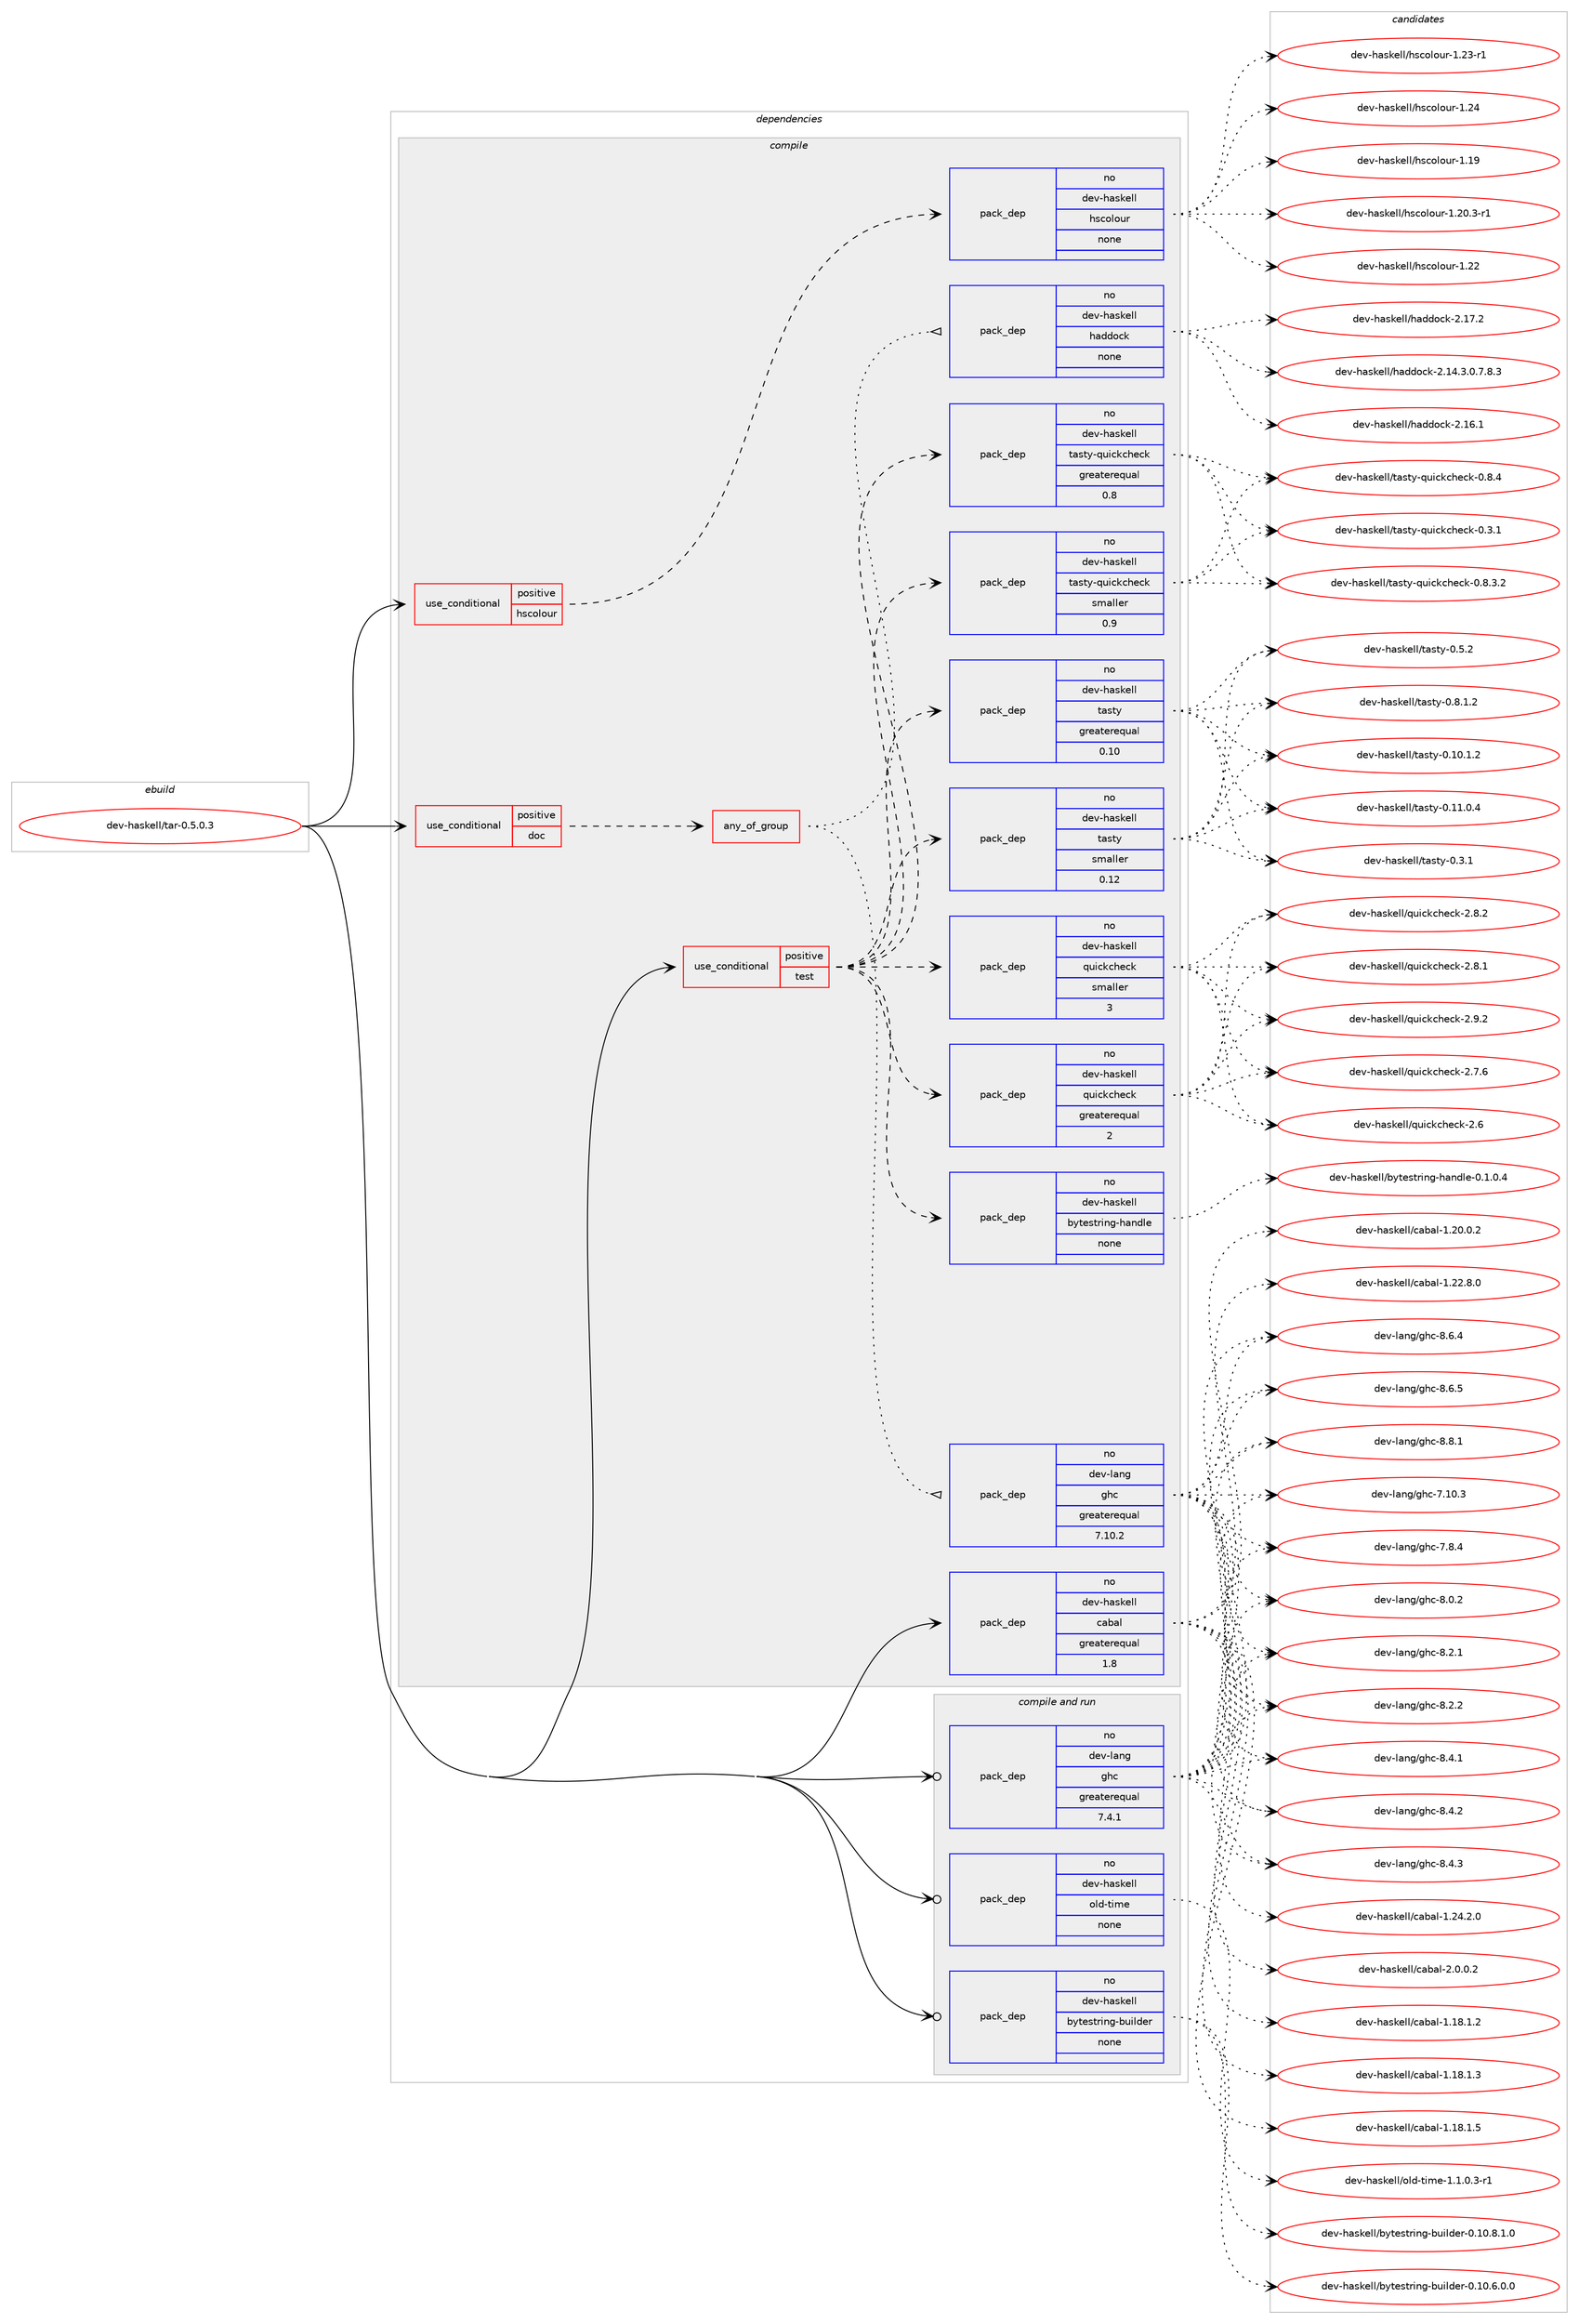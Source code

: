 digraph prolog {

# *************
# Graph options
# *************

newrank=true;
concentrate=true;
compound=true;
graph [rankdir=LR,fontname=Helvetica,fontsize=10,ranksep=1.5];#, ranksep=2.5, nodesep=0.2];
edge  [arrowhead=vee];
node  [fontname=Helvetica,fontsize=10];

# **********
# The ebuild
# **********

subgraph cluster_leftcol {
color=gray;
rank=same;
label=<<i>ebuild</i>>;
id [label="dev-haskell/tar-0.5.0.3", color=red, width=4, href="../dev-haskell/tar-0.5.0.3.svg"];
}

# ****************
# The dependencies
# ****************

subgraph cluster_midcol {
color=gray;
label=<<i>dependencies</i>>;
subgraph cluster_compile {
fillcolor="#eeeeee";
style=filled;
label=<<i>compile</i>>;
subgraph cond127728 {
dependency544990 [label=<<TABLE BORDER="0" CELLBORDER="1" CELLSPACING="0" CELLPADDING="4"><TR><TD ROWSPAN="3" CELLPADDING="10">use_conditional</TD></TR><TR><TD>positive</TD></TR><TR><TD>doc</TD></TR></TABLE>>, shape=none, color=red];
subgraph any10539 {
dependency544991 [label=<<TABLE BORDER="0" CELLBORDER="1" CELLSPACING="0" CELLPADDING="4"><TR><TD CELLPADDING="10">any_of_group</TD></TR></TABLE>>, shape=none, color=red];subgraph pack406366 {
dependency544992 [label=<<TABLE BORDER="0" CELLBORDER="1" CELLSPACING="0" CELLPADDING="4" WIDTH="220"><TR><TD ROWSPAN="6" CELLPADDING="30">pack_dep</TD></TR><TR><TD WIDTH="110">no</TD></TR><TR><TD>dev-haskell</TD></TR><TR><TD>haddock</TD></TR><TR><TD>none</TD></TR><TR><TD></TD></TR></TABLE>>, shape=none, color=blue];
}
dependency544991:e -> dependency544992:w [weight=20,style="dotted",arrowhead="oinv"];
subgraph pack406367 {
dependency544993 [label=<<TABLE BORDER="0" CELLBORDER="1" CELLSPACING="0" CELLPADDING="4" WIDTH="220"><TR><TD ROWSPAN="6" CELLPADDING="30">pack_dep</TD></TR><TR><TD WIDTH="110">no</TD></TR><TR><TD>dev-lang</TD></TR><TR><TD>ghc</TD></TR><TR><TD>greaterequal</TD></TR><TR><TD>7.10.2</TD></TR></TABLE>>, shape=none, color=blue];
}
dependency544991:e -> dependency544993:w [weight=20,style="dotted",arrowhead="oinv"];
}
dependency544990:e -> dependency544991:w [weight=20,style="dashed",arrowhead="vee"];
}
id:e -> dependency544990:w [weight=20,style="solid",arrowhead="vee"];
subgraph cond127729 {
dependency544994 [label=<<TABLE BORDER="0" CELLBORDER="1" CELLSPACING="0" CELLPADDING="4"><TR><TD ROWSPAN="3" CELLPADDING="10">use_conditional</TD></TR><TR><TD>positive</TD></TR><TR><TD>hscolour</TD></TR></TABLE>>, shape=none, color=red];
subgraph pack406368 {
dependency544995 [label=<<TABLE BORDER="0" CELLBORDER="1" CELLSPACING="0" CELLPADDING="4" WIDTH="220"><TR><TD ROWSPAN="6" CELLPADDING="30">pack_dep</TD></TR><TR><TD WIDTH="110">no</TD></TR><TR><TD>dev-haskell</TD></TR><TR><TD>hscolour</TD></TR><TR><TD>none</TD></TR><TR><TD></TD></TR></TABLE>>, shape=none, color=blue];
}
dependency544994:e -> dependency544995:w [weight=20,style="dashed",arrowhead="vee"];
}
id:e -> dependency544994:w [weight=20,style="solid",arrowhead="vee"];
subgraph cond127730 {
dependency544996 [label=<<TABLE BORDER="0" CELLBORDER="1" CELLSPACING="0" CELLPADDING="4"><TR><TD ROWSPAN="3" CELLPADDING="10">use_conditional</TD></TR><TR><TD>positive</TD></TR><TR><TD>test</TD></TR></TABLE>>, shape=none, color=red];
subgraph pack406369 {
dependency544997 [label=<<TABLE BORDER="0" CELLBORDER="1" CELLSPACING="0" CELLPADDING="4" WIDTH="220"><TR><TD ROWSPAN="6" CELLPADDING="30">pack_dep</TD></TR><TR><TD WIDTH="110">no</TD></TR><TR><TD>dev-haskell</TD></TR><TR><TD>bytestring-handle</TD></TR><TR><TD>none</TD></TR><TR><TD></TD></TR></TABLE>>, shape=none, color=blue];
}
dependency544996:e -> dependency544997:w [weight=20,style="dashed",arrowhead="vee"];
subgraph pack406370 {
dependency544998 [label=<<TABLE BORDER="0" CELLBORDER="1" CELLSPACING="0" CELLPADDING="4" WIDTH="220"><TR><TD ROWSPAN="6" CELLPADDING="30">pack_dep</TD></TR><TR><TD WIDTH="110">no</TD></TR><TR><TD>dev-haskell</TD></TR><TR><TD>quickcheck</TD></TR><TR><TD>greaterequal</TD></TR><TR><TD>2</TD></TR></TABLE>>, shape=none, color=blue];
}
dependency544996:e -> dependency544998:w [weight=20,style="dashed",arrowhead="vee"];
subgraph pack406371 {
dependency544999 [label=<<TABLE BORDER="0" CELLBORDER="1" CELLSPACING="0" CELLPADDING="4" WIDTH="220"><TR><TD ROWSPAN="6" CELLPADDING="30">pack_dep</TD></TR><TR><TD WIDTH="110">no</TD></TR><TR><TD>dev-haskell</TD></TR><TR><TD>quickcheck</TD></TR><TR><TD>smaller</TD></TR><TR><TD>3</TD></TR></TABLE>>, shape=none, color=blue];
}
dependency544996:e -> dependency544999:w [weight=20,style="dashed",arrowhead="vee"];
subgraph pack406372 {
dependency545000 [label=<<TABLE BORDER="0" CELLBORDER="1" CELLSPACING="0" CELLPADDING="4" WIDTH="220"><TR><TD ROWSPAN="6" CELLPADDING="30">pack_dep</TD></TR><TR><TD WIDTH="110">no</TD></TR><TR><TD>dev-haskell</TD></TR><TR><TD>tasty</TD></TR><TR><TD>greaterequal</TD></TR><TR><TD>0.10</TD></TR></TABLE>>, shape=none, color=blue];
}
dependency544996:e -> dependency545000:w [weight=20,style="dashed",arrowhead="vee"];
subgraph pack406373 {
dependency545001 [label=<<TABLE BORDER="0" CELLBORDER="1" CELLSPACING="0" CELLPADDING="4" WIDTH="220"><TR><TD ROWSPAN="6" CELLPADDING="30">pack_dep</TD></TR><TR><TD WIDTH="110">no</TD></TR><TR><TD>dev-haskell</TD></TR><TR><TD>tasty</TD></TR><TR><TD>smaller</TD></TR><TR><TD>0.12</TD></TR></TABLE>>, shape=none, color=blue];
}
dependency544996:e -> dependency545001:w [weight=20,style="dashed",arrowhead="vee"];
subgraph pack406374 {
dependency545002 [label=<<TABLE BORDER="0" CELLBORDER="1" CELLSPACING="0" CELLPADDING="4" WIDTH="220"><TR><TD ROWSPAN="6" CELLPADDING="30">pack_dep</TD></TR><TR><TD WIDTH="110">no</TD></TR><TR><TD>dev-haskell</TD></TR><TR><TD>tasty-quickcheck</TD></TR><TR><TD>greaterequal</TD></TR><TR><TD>0.8</TD></TR></TABLE>>, shape=none, color=blue];
}
dependency544996:e -> dependency545002:w [weight=20,style="dashed",arrowhead="vee"];
subgraph pack406375 {
dependency545003 [label=<<TABLE BORDER="0" CELLBORDER="1" CELLSPACING="0" CELLPADDING="4" WIDTH="220"><TR><TD ROWSPAN="6" CELLPADDING="30">pack_dep</TD></TR><TR><TD WIDTH="110">no</TD></TR><TR><TD>dev-haskell</TD></TR><TR><TD>tasty-quickcheck</TD></TR><TR><TD>smaller</TD></TR><TR><TD>0.9</TD></TR></TABLE>>, shape=none, color=blue];
}
dependency544996:e -> dependency545003:w [weight=20,style="dashed",arrowhead="vee"];
}
id:e -> dependency544996:w [weight=20,style="solid",arrowhead="vee"];
subgraph pack406376 {
dependency545004 [label=<<TABLE BORDER="0" CELLBORDER="1" CELLSPACING="0" CELLPADDING="4" WIDTH="220"><TR><TD ROWSPAN="6" CELLPADDING="30">pack_dep</TD></TR><TR><TD WIDTH="110">no</TD></TR><TR><TD>dev-haskell</TD></TR><TR><TD>cabal</TD></TR><TR><TD>greaterequal</TD></TR><TR><TD>1.8</TD></TR></TABLE>>, shape=none, color=blue];
}
id:e -> dependency545004:w [weight=20,style="solid",arrowhead="vee"];
}
subgraph cluster_compileandrun {
fillcolor="#eeeeee";
style=filled;
label=<<i>compile and run</i>>;
subgraph pack406377 {
dependency545005 [label=<<TABLE BORDER="0" CELLBORDER="1" CELLSPACING="0" CELLPADDING="4" WIDTH="220"><TR><TD ROWSPAN="6" CELLPADDING="30">pack_dep</TD></TR><TR><TD WIDTH="110">no</TD></TR><TR><TD>dev-haskell</TD></TR><TR><TD>bytestring-builder</TD></TR><TR><TD>none</TD></TR><TR><TD></TD></TR></TABLE>>, shape=none, color=blue];
}
id:e -> dependency545005:w [weight=20,style="solid",arrowhead="odotvee"];
subgraph pack406378 {
dependency545006 [label=<<TABLE BORDER="0" CELLBORDER="1" CELLSPACING="0" CELLPADDING="4" WIDTH="220"><TR><TD ROWSPAN="6" CELLPADDING="30">pack_dep</TD></TR><TR><TD WIDTH="110">no</TD></TR><TR><TD>dev-haskell</TD></TR><TR><TD>old-time</TD></TR><TR><TD>none</TD></TR><TR><TD></TD></TR></TABLE>>, shape=none, color=blue];
}
id:e -> dependency545006:w [weight=20,style="solid",arrowhead="odotvee"];
subgraph pack406379 {
dependency545007 [label=<<TABLE BORDER="0" CELLBORDER="1" CELLSPACING="0" CELLPADDING="4" WIDTH="220"><TR><TD ROWSPAN="6" CELLPADDING="30">pack_dep</TD></TR><TR><TD WIDTH="110">no</TD></TR><TR><TD>dev-lang</TD></TR><TR><TD>ghc</TD></TR><TR><TD>greaterequal</TD></TR><TR><TD>7.4.1</TD></TR></TABLE>>, shape=none, color=blue];
}
id:e -> dependency545007:w [weight=20,style="solid",arrowhead="odotvee"];
}
subgraph cluster_run {
fillcolor="#eeeeee";
style=filled;
label=<<i>run</i>>;
}
}

# **************
# The candidates
# **************

subgraph cluster_choices {
rank=same;
color=gray;
label=<<i>candidates</i>>;

subgraph choice406366 {
color=black;
nodesep=1;
choice1001011184510497115107101108108471049710010011199107455046495246514648465546564651 [label="dev-haskell/haddock-2.14.3.0.7.8.3", color=red, width=4,href="../dev-haskell/haddock-2.14.3.0.7.8.3.svg"];
choice100101118451049711510710110810847104971001001119910745504649544649 [label="dev-haskell/haddock-2.16.1", color=red, width=4,href="../dev-haskell/haddock-2.16.1.svg"];
choice100101118451049711510710110810847104971001001119910745504649554650 [label="dev-haskell/haddock-2.17.2", color=red, width=4,href="../dev-haskell/haddock-2.17.2.svg"];
dependency544992:e -> choice1001011184510497115107101108108471049710010011199107455046495246514648465546564651:w [style=dotted,weight="100"];
dependency544992:e -> choice100101118451049711510710110810847104971001001119910745504649544649:w [style=dotted,weight="100"];
dependency544992:e -> choice100101118451049711510710110810847104971001001119910745504649554650:w [style=dotted,weight="100"];
}
subgraph choice406367 {
color=black;
nodesep=1;
choice1001011184510897110103471031049945554649484651 [label="dev-lang/ghc-7.10.3", color=red, width=4,href="../dev-lang/ghc-7.10.3.svg"];
choice10010111845108971101034710310499455546564652 [label="dev-lang/ghc-7.8.4", color=red, width=4,href="../dev-lang/ghc-7.8.4.svg"];
choice10010111845108971101034710310499455646484650 [label="dev-lang/ghc-8.0.2", color=red, width=4,href="../dev-lang/ghc-8.0.2.svg"];
choice10010111845108971101034710310499455646504649 [label="dev-lang/ghc-8.2.1", color=red, width=4,href="../dev-lang/ghc-8.2.1.svg"];
choice10010111845108971101034710310499455646504650 [label="dev-lang/ghc-8.2.2", color=red, width=4,href="../dev-lang/ghc-8.2.2.svg"];
choice10010111845108971101034710310499455646524649 [label="dev-lang/ghc-8.4.1", color=red, width=4,href="../dev-lang/ghc-8.4.1.svg"];
choice10010111845108971101034710310499455646524650 [label="dev-lang/ghc-8.4.2", color=red, width=4,href="../dev-lang/ghc-8.4.2.svg"];
choice10010111845108971101034710310499455646524651 [label="dev-lang/ghc-8.4.3", color=red, width=4,href="../dev-lang/ghc-8.4.3.svg"];
choice10010111845108971101034710310499455646544652 [label="dev-lang/ghc-8.6.4", color=red, width=4,href="../dev-lang/ghc-8.6.4.svg"];
choice10010111845108971101034710310499455646544653 [label="dev-lang/ghc-8.6.5", color=red, width=4,href="../dev-lang/ghc-8.6.5.svg"];
choice10010111845108971101034710310499455646564649 [label="dev-lang/ghc-8.8.1", color=red, width=4,href="../dev-lang/ghc-8.8.1.svg"];
dependency544993:e -> choice1001011184510897110103471031049945554649484651:w [style=dotted,weight="100"];
dependency544993:e -> choice10010111845108971101034710310499455546564652:w [style=dotted,weight="100"];
dependency544993:e -> choice10010111845108971101034710310499455646484650:w [style=dotted,weight="100"];
dependency544993:e -> choice10010111845108971101034710310499455646504649:w [style=dotted,weight="100"];
dependency544993:e -> choice10010111845108971101034710310499455646504650:w [style=dotted,weight="100"];
dependency544993:e -> choice10010111845108971101034710310499455646524649:w [style=dotted,weight="100"];
dependency544993:e -> choice10010111845108971101034710310499455646524650:w [style=dotted,weight="100"];
dependency544993:e -> choice10010111845108971101034710310499455646524651:w [style=dotted,weight="100"];
dependency544993:e -> choice10010111845108971101034710310499455646544652:w [style=dotted,weight="100"];
dependency544993:e -> choice10010111845108971101034710310499455646544653:w [style=dotted,weight="100"];
dependency544993:e -> choice10010111845108971101034710310499455646564649:w [style=dotted,weight="100"];
}
subgraph choice406368 {
color=black;
nodesep=1;
choice100101118451049711510710110810847104115991111081111171144549464957 [label="dev-haskell/hscolour-1.19", color=red, width=4,href="../dev-haskell/hscolour-1.19.svg"];
choice10010111845104971151071011081084710411599111108111117114454946504846514511449 [label="dev-haskell/hscolour-1.20.3-r1", color=red, width=4,href="../dev-haskell/hscolour-1.20.3-r1.svg"];
choice100101118451049711510710110810847104115991111081111171144549465050 [label="dev-haskell/hscolour-1.22", color=red, width=4,href="../dev-haskell/hscolour-1.22.svg"];
choice1001011184510497115107101108108471041159911110811111711445494650514511449 [label="dev-haskell/hscolour-1.23-r1", color=red, width=4,href="../dev-haskell/hscolour-1.23-r1.svg"];
choice100101118451049711510710110810847104115991111081111171144549465052 [label="dev-haskell/hscolour-1.24", color=red, width=4,href="../dev-haskell/hscolour-1.24.svg"];
dependency544995:e -> choice100101118451049711510710110810847104115991111081111171144549464957:w [style=dotted,weight="100"];
dependency544995:e -> choice10010111845104971151071011081084710411599111108111117114454946504846514511449:w [style=dotted,weight="100"];
dependency544995:e -> choice100101118451049711510710110810847104115991111081111171144549465050:w [style=dotted,weight="100"];
dependency544995:e -> choice1001011184510497115107101108108471041159911110811111711445494650514511449:w [style=dotted,weight="100"];
dependency544995:e -> choice100101118451049711510710110810847104115991111081111171144549465052:w [style=dotted,weight="100"];
}
subgraph choice406369 {
color=black;
nodesep=1;
choice1001011184510497115107101108108479812111610111511611410511010345104971101001081014548464946484652 [label="dev-haskell/bytestring-handle-0.1.0.4", color=red, width=4,href="../dev-haskell/bytestring-handle-0.1.0.4.svg"];
dependency544997:e -> choice1001011184510497115107101108108479812111610111511611410511010345104971101001081014548464946484652:w [style=dotted,weight="100"];
}
subgraph choice406370 {
color=black;
nodesep=1;
choice10010111845104971151071011081084711311710599107991041019910745504654 [label="dev-haskell/quickcheck-2.6", color=red, width=4,href="../dev-haskell/quickcheck-2.6.svg"];
choice100101118451049711510710110810847113117105991079910410199107455046554654 [label="dev-haskell/quickcheck-2.7.6", color=red, width=4,href="../dev-haskell/quickcheck-2.7.6.svg"];
choice100101118451049711510710110810847113117105991079910410199107455046564649 [label="dev-haskell/quickcheck-2.8.1", color=red, width=4,href="../dev-haskell/quickcheck-2.8.1.svg"];
choice100101118451049711510710110810847113117105991079910410199107455046564650 [label="dev-haskell/quickcheck-2.8.2", color=red, width=4,href="../dev-haskell/quickcheck-2.8.2.svg"];
choice100101118451049711510710110810847113117105991079910410199107455046574650 [label="dev-haskell/quickcheck-2.9.2", color=red, width=4,href="../dev-haskell/quickcheck-2.9.2.svg"];
dependency544998:e -> choice10010111845104971151071011081084711311710599107991041019910745504654:w [style=dotted,weight="100"];
dependency544998:e -> choice100101118451049711510710110810847113117105991079910410199107455046554654:w [style=dotted,weight="100"];
dependency544998:e -> choice100101118451049711510710110810847113117105991079910410199107455046564649:w [style=dotted,weight="100"];
dependency544998:e -> choice100101118451049711510710110810847113117105991079910410199107455046564650:w [style=dotted,weight="100"];
dependency544998:e -> choice100101118451049711510710110810847113117105991079910410199107455046574650:w [style=dotted,weight="100"];
}
subgraph choice406371 {
color=black;
nodesep=1;
choice10010111845104971151071011081084711311710599107991041019910745504654 [label="dev-haskell/quickcheck-2.6", color=red, width=4,href="../dev-haskell/quickcheck-2.6.svg"];
choice100101118451049711510710110810847113117105991079910410199107455046554654 [label="dev-haskell/quickcheck-2.7.6", color=red, width=4,href="../dev-haskell/quickcheck-2.7.6.svg"];
choice100101118451049711510710110810847113117105991079910410199107455046564649 [label="dev-haskell/quickcheck-2.8.1", color=red, width=4,href="../dev-haskell/quickcheck-2.8.1.svg"];
choice100101118451049711510710110810847113117105991079910410199107455046564650 [label="dev-haskell/quickcheck-2.8.2", color=red, width=4,href="../dev-haskell/quickcheck-2.8.2.svg"];
choice100101118451049711510710110810847113117105991079910410199107455046574650 [label="dev-haskell/quickcheck-2.9.2", color=red, width=4,href="../dev-haskell/quickcheck-2.9.2.svg"];
dependency544999:e -> choice10010111845104971151071011081084711311710599107991041019910745504654:w [style=dotted,weight="100"];
dependency544999:e -> choice100101118451049711510710110810847113117105991079910410199107455046554654:w [style=dotted,weight="100"];
dependency544999:e -> choice100101118451049711510710110810847113117105991079910410199107455046564649:w [style=dotted,weight="100"];
dependency544999:e -> choice100101118451049711510710110810847113117105991079910410199107455046564650:w [style=dotted,weight="100"];
dependency544999:e -> choice100101118451049711510710110810847113117105991079910410199107455046574650:w [style=dotted,weight="100"];
}
subgraph choice406372 {
color=black;
nodesep=1;
choice10010111845104971151071011081084711697115116121454846494846494650 [label="dev-haskell/tasty-0.10.1.2", color=red, width=4,href="../dev-haskell/tasty-0.10.1.2.svg"];
choice10010111845104971151071011081084711697115116121454846494946484652 [label="dev-haskell/tasty-0.11.0.4", color=red, width=4,href="../dev-haskell/tasty-0.11.0.4.svg"];
choice10010111845104971151071011081084711697115116121454846514649 [label="dev-haskell/tasty-0.3.1", color=red, width=4,href="../dev-haskell/tasty-0.3.1.svg"];
choice10010111845104971151071011081084711697115116121454846534650 [label="dev-haskell/tasty-0.5.2", color=red, width=4,href="../dev-haskell/tasty-0.5.2.svg"];
choice100101118451049711510710110810847116971151161214548465646494650 [label="dev-haskell/tasty-0.8.1.2", color=red, width=4,href="../dev-haskell/tasty-0.8.1.2.svg"];
dependency545000:e -> choice10010111845104971151071011081084711697115116121454846494846494650:w [style=dotted,weight="100"];
dependency545000:e -> choice10010111845104971151071011081084711697115116121454846494946484652:w [style=dotted,weight="100"];
dependency545000:e -> choice10010111845104971151071011081084711697115116121454846514649:w [style=dotted,weight="100"];
dependency545000:e -> choice10010111845104971151071011081084711697115116121454846534650:w [style=dotted,weight="100"];
dependency545000:e -> choice100101118451049711510710110810847116971151161214548465646494650:w [style=dotted,weight="100"];
}
subgraph choice406373 {
color=black;
nodesep=1;
choice10010111845104971151071011081084711697115116121454846494846494650 [label="dev-haskell/tasty-0.10.1.2", color=red, width=4,href="../dev-haskell/tasty-0.10.1.2.svg"];
choice10010111845104971151071011081084711697115116121454846494946484652 [label="dev-haskell/tasty-0.11.0.4", color=red, width=4,href="../dev-haskell/tasty-0.11.0.4.svg"];
choice10010111845104971151071011081084711697115116121454846514649 [label="dev-haskell/tasty-0.3.1", color=red, width=4,href="../dev-haskell/tasty-0.3.1.svg"];
choice10010111845104971151071011081084711697115116121454846534650 [label="dev-haskell/tasty-0.5.2", color=red, width=4,href="../dev-haskell/tasty-0.5.2.svg"];
choice100101118451049711510710110810847116971151161214548465646494650 [label="dev-haskell/tasty-0.8.1.2", color=red, width=4,href="../dev-haskell/tasty-0.8.1.2.svg"];
dependency545001:e -> choice10010111845104971151071011081084711697115116121454846494846494650:w [style=dotted,weight="100"];
dependency545001:e -> choice10010111845104971151071011081084711697115116121454846494946484652:w [style=dotted,weight="100"];
dependency545001:e -> choice10010111845104971151071011081084711697115116121454846514649:w [style=dotted,weight="100"];
dependency545001:e -> choice10010111845104971151071011081084711697115116121454846534650:w [style=dotted,weight="100"];
dependency545001:e -> choice100101118451049711510710110810847116971151161214548465646494650:w [style=dotted,weight="100"];
}
subgraph choice406374 {
color=black;
nodesep=1;
choice1001011184510497115107101108108471169711511612145113117105991079910410199107454846514649 [label="dev-haskell/tasty-quickcheck-0.3.1", color=red, width=4,href="../dev-haskell/tasty-quickcheck-0.3.1.svg"];
choice10010111845104971151071011081084711697115116121451131171059910799104101991074548465646514650 [label="dev-haskell/tasty-quickcheck-0.8.3.2", color=red, width=4,href="../dev-haskell/tasty-quickcheck-0.8.3.2.svg"];
choice1001011184510497115107101108108471169711511612145113117105991079910410199107454846564652 [label="dev-haskell/tasty-quickcheck-0.8.4", color=red, width=4,href="../dev-haskell/tasty-quickcheck-0.8.4.svg"];
dependency545002:e -> choice1001011184510497115107101108108471169711511612145113117105991079910410199107454846514649:w [style=dotted,weight="100"];
dependency545002:e -> choice10010111845104971151071011081084711697115116121451131171059910799104101991074548465646514650:w [style=dotted,weight="100"];
dependency545002:e -> choice1001011184510497115107101108108471169711511612145113117105991079910410199107454846564652:w [style=dotted,weight="100"];
}
subgraph choice406375 {
color=black;
nodesep=1;
choice1001011184510497115107101108108471169711511612145113117105991079910410199107454846514649 [label="dev-haskell/tasty-quickcheck-0.3.1", color=red, width=4,href="../dev-haskell/tasty-quickcheck-0.3.1.svg"];
choice10010111845104971151071011081084711697115116121451131171059910799104101991074548465646514650 [label="dev-haskell/tasty-quickcheck-0.8.3.2", color=red, width=4,href="../dev-haskell/tasty-quickcheck-0.8.3.2.svg"];
choice1001011184510497115107101108108471169711511612145113117105991079910410199107454846564652 [label="dev-haskell/tasty-quickcheck-0.8.4", color=red, width=4,href="../dev-haskell/tasty-quickcheck-0.8.4.svg"];
dependency545003:e -> choice1001011184510497115107101108108471169711511612145113117105991079910410199107454846514649:w [style=dotted,weight="100"];
dependency545003:e -> choice10010111845104971151071011081084711697115116121451131171059910799104101991074548465646514650:w [style=dotted,weight="100"];
dependency545003:e -> choice1001011184510497115107101108108471169711511612145113117105991079910410199107454846564652:w [style=dotted,weight="100"];
}
subgraph choice406376 {
color=black;
nodesep=1;
choice10010111845104971151071011081084799979897108454946495646494650 [label="dev-haskell/cabal-1.18.1.2", color=red, width=4,href="../dev-haskell/cabal-1.18.1.2.svg"];
choice10010111845104971151071011081084799979897108454946495646494651 [label="dev-haskell/cabal-1.18.1.3", color=red, width=4,href="../dev-haskell/cabal-1.18.1.3.svg"];
choice10010111845104971151071011081084799979897108454946495646494653 [label="dev-haskell/cabal-1.18.1.5", color=red, width=4,href="../dev-haskell/cabal-1.18.1.5.svg"];
choice10010111845104971151071011081084799979897108454946504846484650 [label="dev-haskell/cabal-1.20.0.2", color=red, width=4,href="../dev-haskell/cabal-1.20.0.2.svg"];
choice10010111845104971151071011081084799979897108454946505046564648 [label="dev-haskell/cabal-1.22.8.0", color=red, width=4,href="../dev-haskell/cabal-1.22.8.0.svg"];
choice10010111845104971151071011081084799979897108454946505246504648 [label="dev-haskell/cabal-1.24.2.0", color=red, width=4,href="../dev-haskell/cabal-1.24.2.0.svg"];
choice100101118451049711510710110810847999798971084550464846484650 [label="dev-haskell/cabal-2.0.0.2", color=red, width=4,href="../dev-haskell/cabal-2.0.0.2.svg"];
dependency545004:e -> choice10010111845104971151071011081084799979897108454946495646494650:w [style=dotted,weight="100"];
dependency545004:e -> choice10010111845104971151071011081084799979897108454946495646494651:w [style=dotted,weight="100"];
dependency545004:e -> choice10010111845104971151071011081084799979897108454946495646494653:w [style=dotted,weight="100"];
dependency545004:e -> choice10010111845104971151071011081084799979897108454946504846484650:w [style=dotted,weight="100"];
dependency545004:e -> choice10010111845104971151071011081084799979897108454946505046564648:w [style=dotted,weight="100"];
dependency545004:e -> choice10010111845104971151071011081084799979897108454946505246504648:w [style=dotted,weight="100"];
dependency545004:e -> choice100101118451049711510710110810847999798971084550464846484650:w [style=dotted,weight="100"];
}
subgraph choice406377 {
color=black;
nodesep=1;
choice1001011184510497115107101108108479812111610111511611410511010345981171051081001011144548464948465446484648 [label="dev-haskell/bytestring-builder-0.10.6.0.0", color=red, width=4,href="../dev-haskell/bytestring-builder-0.10.6.0.0.svg"];
choice1001011184510497115107101108108479812111610111511611410511010345981171051081001011144548464948465646494648 [label="dev-haskell/bytestring-builder-0.10.8.1.0", color=red, width=4,href="../dev-haskell/bytestring-builder-0.10.8.1.0.svg"];
dependency545005:e -> choice1001011184510497115107101108108479812111610111511611410511010345981171051081001011144548464948465446484648:w [style=dotted,weight="100"];
dependency545005:e -> choice1001011184510497115107101108108479812111610111511611410511010345981171051081001011144548464948465646494648:w [style=dotted,weight="100"];
}
subgraph choice406378 {
color=black;
nodesep=1;
choice1001011184510497115107101108108471111081004511610510910145494649464846514511449 [label="dev-haskell/old-time-1.1.0.3-r1", color=red, width=4,href="../dev-haskell/old-time-1.1.0.3-r1.svg"];
dependency545006:e -> choice1001011184510497115107101108108471111081004511610510910145494649464846514511449:w [style=dotted,weight="100"];
}
subgraph choice406379 {
color=black;
nodesep=1;
choice1001011184510897110103471031049945554649484651 [label="dev-lang/ghc-7.10.3", color=red, width=4,href="../dev-lang/ghc-7.10.3.svg"];
choice10010111845108971101034710310499455546564652 [label="dev-lang/ghc-7.8.4", color=red, width=4,href="../dev-lang/ghc-7.8.4.svg"];
choice10010111845108971101034710310499455646484650 [label="dev-lang/ghc-8.0.2", color=red, width=4,href="../dev-lang/ghc-8.0.2.svg"];
choice10010111845108971101034710310499455646504649 [label="dev-lang/ghc-8.2.1", color=red, width=4,href="../dev-lang/ghc-8.2.1.svg"];
choice10010111845108971101034710310499455646504650 [label="dev-lang/ghc-8.2.2", color=red, width=4,href="../dev-lang/ghc-8.2.2.svg"];
choice10010111845108971101034710310499455646524649 [label="dev-lang/ghc-8.4.1", color=red, width=4,href="../dev-lang/ghc-8.4.1.svg"];
choice10010111845108971101034710310499455646524650 [label="dev-lang/ghc-8.4.2", color=red, width=4,href="../dev-lang/ghc-8.4.2.svg"];
choice10010111845108971101034710310499455646524651 [label="dev-lang/ghc-8.4.3", color=red, width=4,href="../dev-lang/ghc-8.4.3.svg"];
choice10010111845108971101034710310499455646544652 [label="dev-lang/ghc-8.6.4", color=red, width=4,href="../dev-lang/ghc-8.6.4.svg"];
choice10010111845108971101034710310499455646544653 [label="dev-lang/ghc-8.6.5", color=red, width=4,href="../dev-lang/ghc-8.6.5.svg"];
choice10010111845108971101034710310499455646564649 [label="dev-lang/ghc-8.8.1", color=red, width=4,href="../dev-lang/ghc-8.8.1.svg"];
dependency545007:e -> choice1001011184510897110103471031049945554649484651:w [style=dotted,weight="100"];
dependency545007:e -> choice10010111845108971101034710310499455546564652:w [style=dotted,weight="100"];
dependency545007:e -> choice10010111845108971101034710310499455646484650:w [style=dotted,weight="100"];
dependency545007:e -> choice10010111845108971101034710310499455646504649:w [style=dotted,weight="100"];
dependency545007:e -> choice10010111845108971101034710310499455646504650:w [style=dotted,weight="100"];
dependency545007:e -> choice10010111845108971101034710310499455646524649:w [style=dotted,weight="100"];
dependency545007:e -> choice10010111845108971101034710310499455646524650:w [style=dotted,weight="100"];
dependency545007:e -> choice10010111845108971101034710310499455646524651:w [style=dotted,weight="100"];
dependency545007:e -> choice10010111845108971101034710310499455646544652:w [style=dotted,weight="100"];
dependency545007:e -> choice10010111845108971101034710310499455646544653:w [style=dotted,weight="100"];
dependency545007:e -> choice10010111845108971101034710310499455646564649:w [style=dotted,weight="100"];
}
}

}

